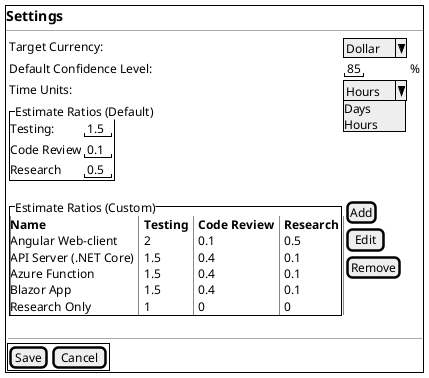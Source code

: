 @startsalt "Settings"

    {+
        == Settings
        ---
        {
            {
                {
                    Target Currency: | ^Dollar^
                    Default Confidence Level: | "85" | %
                    Time Units: | ^Hours ^Days ^Hours^
                    {^Estimate Ratios (Default)
                        Testing: | "1.5"
                        Code Review | "0.1"
                        Research | "0.5"
                    }
                    
                    {^Estimate Ratios (Custom)
                        {T!
                            <b>Name | <b>Testing | <b>Code Review | <b>Research
                            Angular Web-client | 2 | 0.1 | 0.5
                            API Server (.NET Core) | 1.5 | 0.4 | 0.1 
                            Azure Function | 1.5 | 0.4 | 0.1 
                            Blazor App | 1.5 | 0.4 | 0.1 
                            Research Only | 1 | 0 | 0
                        }
                    } | {
                            [Add]
                            [Edit]
                            [Remove]
                        }
                }
                ---


            }
            {+
                [Save] | [Cancel]
            }
        }
    }
@endsalt